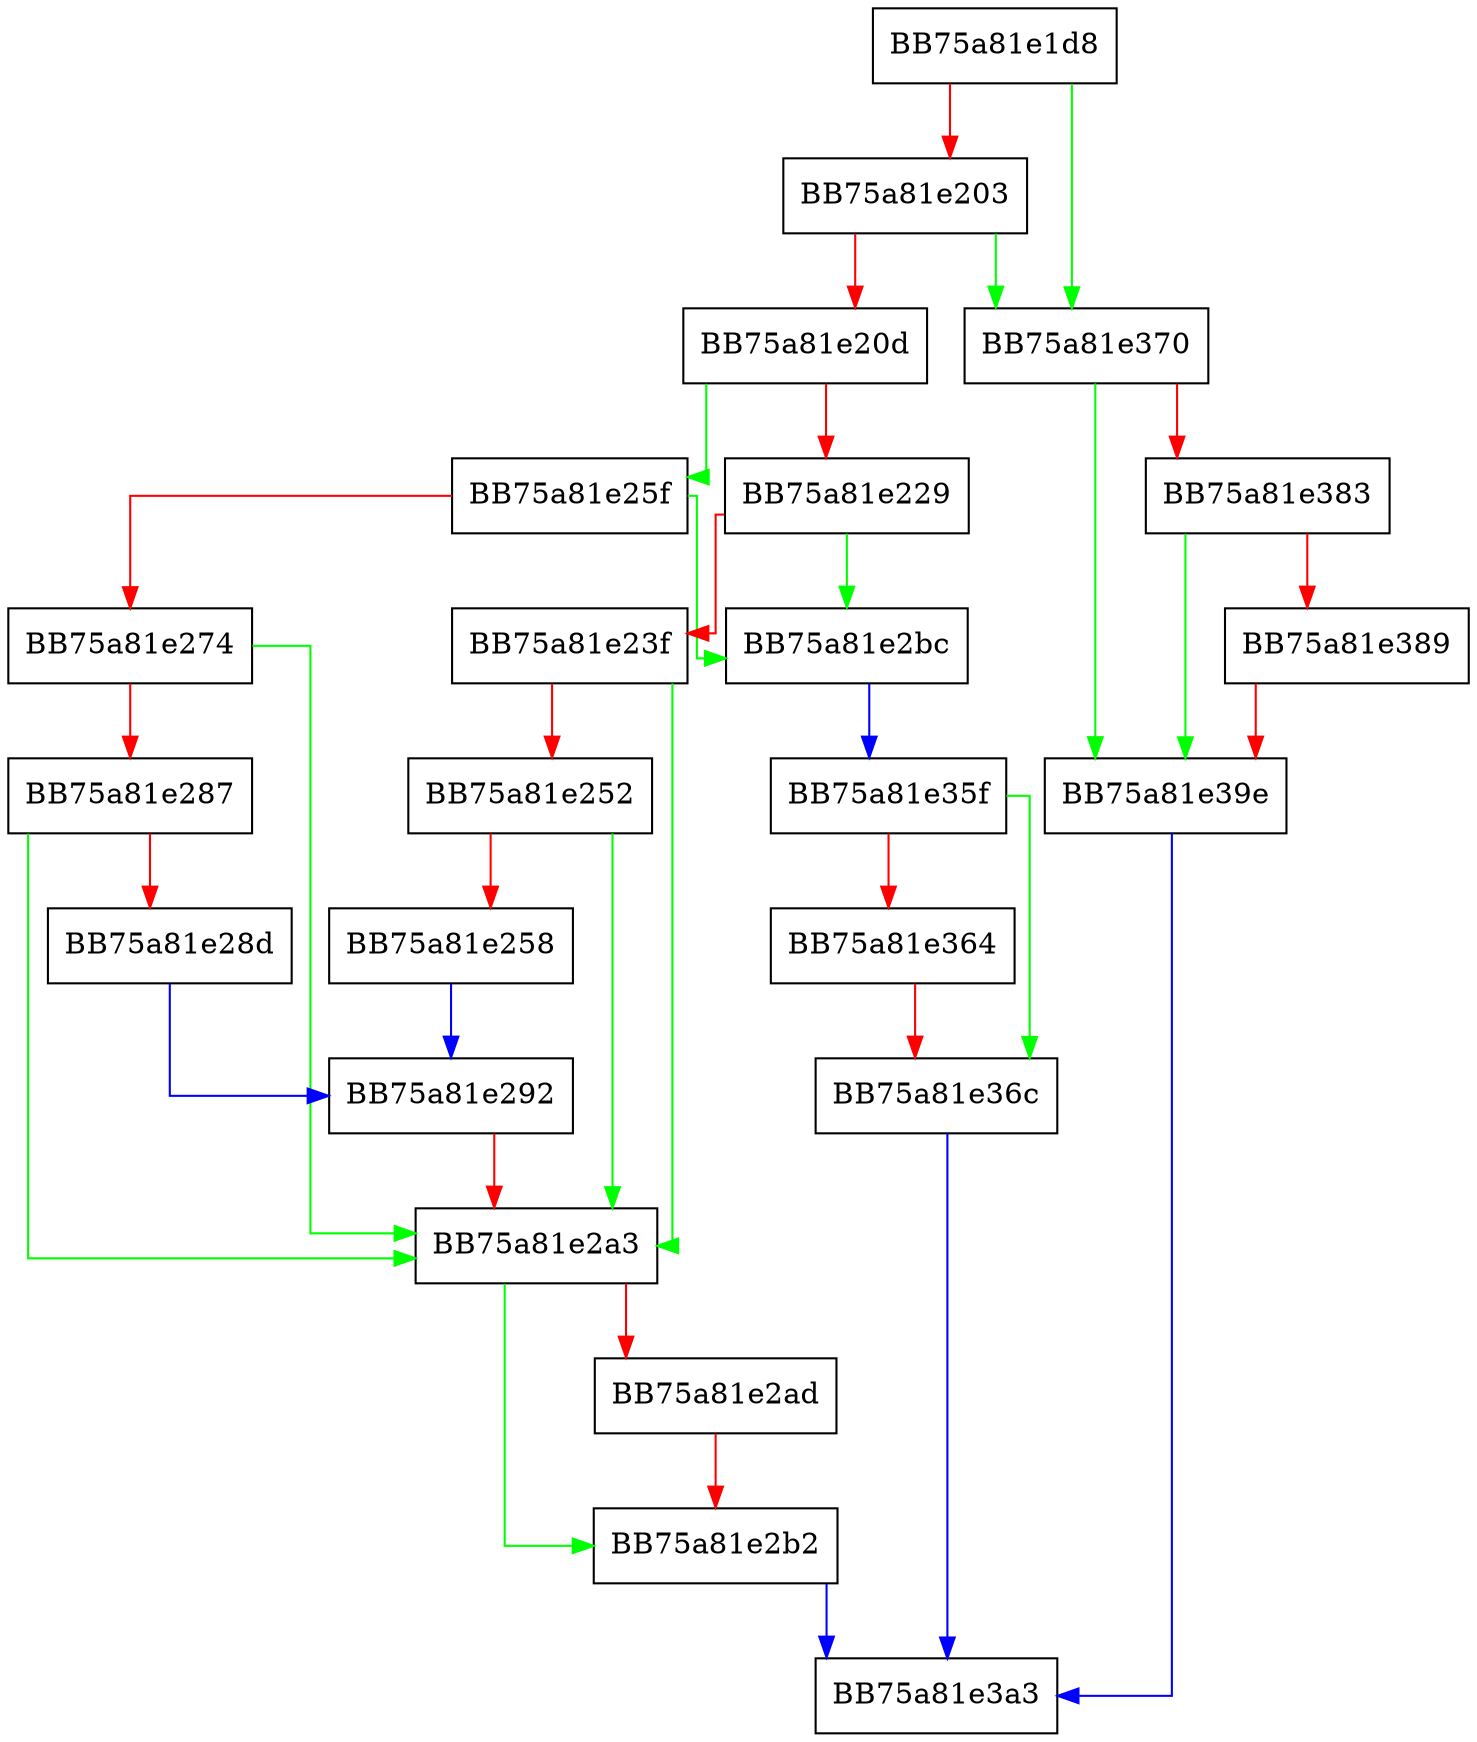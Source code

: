 digraph ProcessBmNetworkSocket {
  node [shape="box"];
  graph [splines=ortho];
  BB75a81e1d8 -> BB75a81e370 [color="green"];
  BB75a81e1d8 -> BB75a81e203 [color="red"];
  BB75a81e203 -> BB75a81e370 [color="green"];
  BB75a81e203 -> BB75a81e20d [color="red"];
  BB75a81e20d -> BB75a81e25f [color="green"];
  BB75a81e20d -> BB75a81e229 [color="red"];
  BB75a81e229 -> BB75a81e2bc [color="green"];
  BB75a81e229 -> BB75a81e23f [color="red"];
  BB75a81e23f -> BB75a81e2a3 [color="green"];
  BB75a81e23f -> BB75a81e252 [color="red"];
  BB75a81e252 -> BB75a81e2a3 [color="green"];
  BB75a81e252 -> BB75a81e258 [color="red"];
  BB75a81e258 -> BB75a81e292 [color="blue"];
  BB75a81e25f -> BB75a81e2bc [color="green"];
  BB75a81e25f -> BB75a81e274 [color="red"];
  BB75a81e274 -> BB75a81e2a3 [color="green"];
  BB75a81e274 -> BB75a81e287 [color="red"];
  BB75a81e287 -> BB75a81e2a3 [color="green"];
  BB75a81e287 -> BB75a81e28d [color="red"];
  BB75a81e28d -> BB75a81e292 [color="blue"];
  BB75a81e292 -> BB75a81e2a3 [color="red"];
  BB75a81e2a3 -> BB75a81e2b2 [color="green"];
  BB75a81e2a3 -> BB75a81e2ad [color="red"];
  BB75a81e2ad -> BB75a81e2b2 [color="red"];
  BB75a81e2b2 -> BB75a81e3a3 [color="blue"];
  BB75a81e2bc -> BB75a81e35f [color="blue"];
  BB75a81e35f -> BB75a81e36c [color="green"];
  BB75a81e35f -> BB75a81e364 [color="red"];
  BB75a81e364 -> BB75a81e36c [color="red"];
  BB75a81e36c -> BB75a81e3a3 [color="blue"];
  BB75a81e370 -> BB75a81e39e [color="green"];
  BB75a81e370 -> BB75a81e383 [color="red"];
  BB75a81e383 -> BB75a81e39e [color="green"];
  BB75a81e383 -> BB75a81e389 [color="red"];
  BB75a81e389 -> BB75a81e39e [color="red"];
  BB75a81e39e -> BB75a81e3a3 [color="blue"];
}